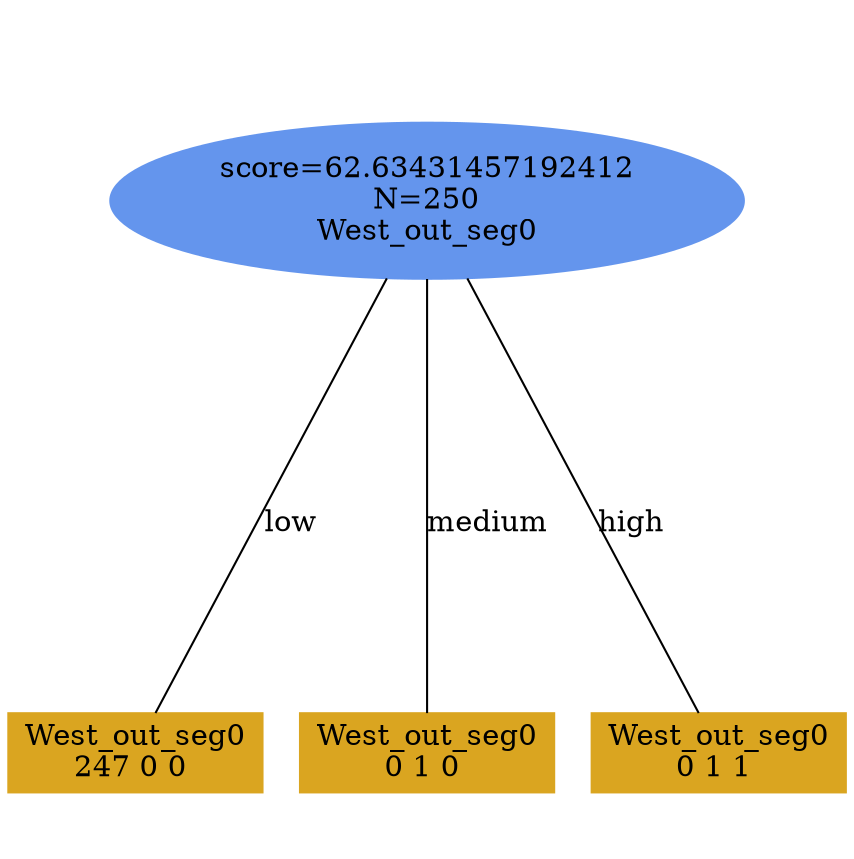 digraph "DD" {
size = "7.5,10"
ratio=1.0;
center = true;
edge [dir = none];
{ rank = same; node [shape=ellipse, style=filled, color=cornflowerblue];"4594" [label="score=62.63431457192412\nN=250\nWest_out_seg0"];}
{ rank = same; node [shape=box, style=filled, color=goldenrod];"4595" [label="West_out_seg0\n247 0 0 "];}
{ rank = same; node [shape=box, style=filled, color=goldenrod];"4596" [label="West_out_seg0\n0 1 0 "];}
{ rank = same; node [shape=box, style=filled, color=goldenrod];"4597" [label="West_out_seg0\n0 1 1 "];}
"4594" -> "4595" [label = "low"];
"4594" -> "4596" [label = "medium"];
"4594" -> "4597" [label = "high"];

}